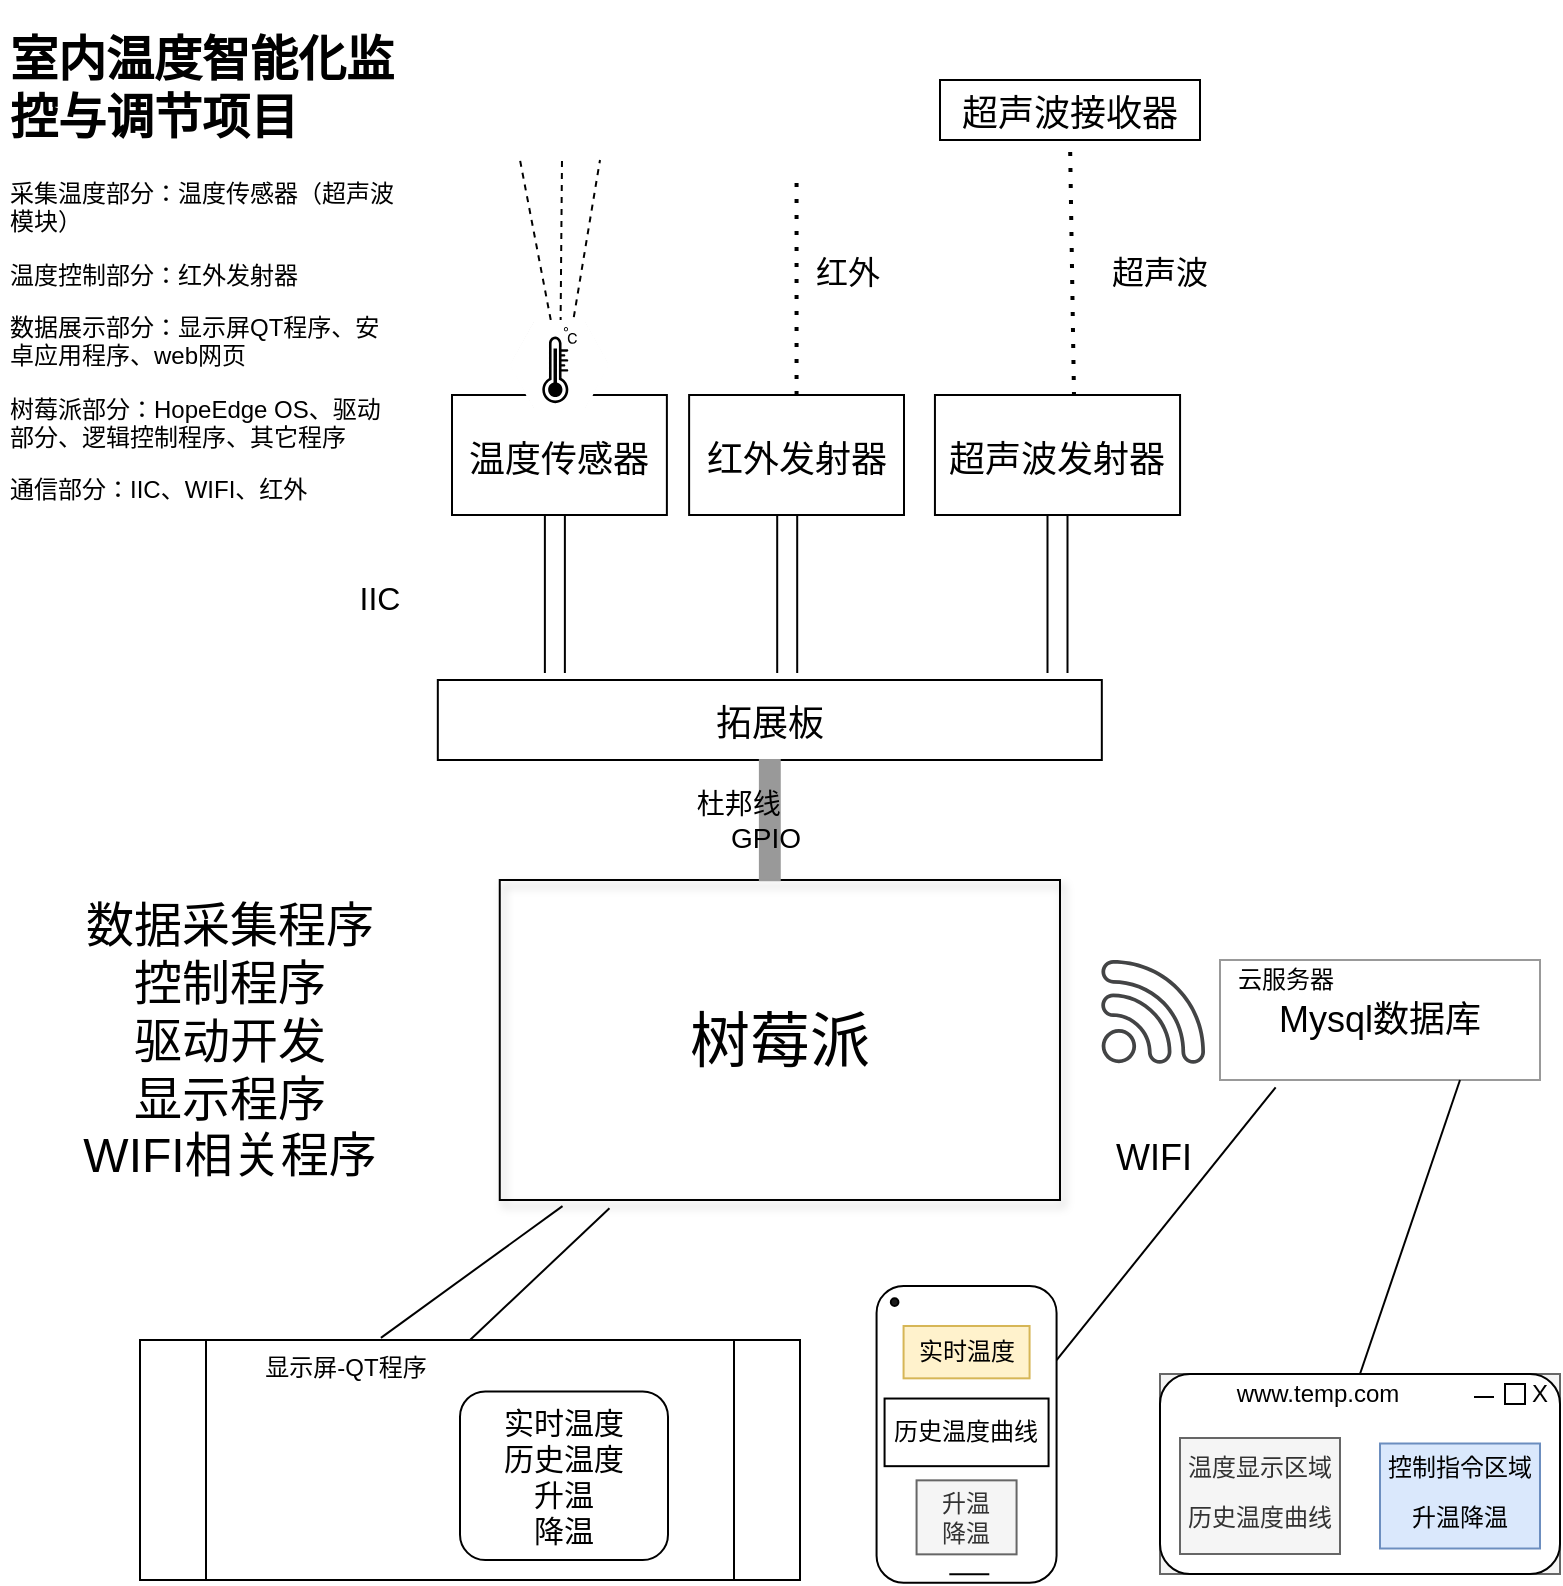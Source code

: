 <mxfile version="13.9.6" type="github">
  <diagram id="_rWFawhrcu3u0DFE2K7U" name="Page-1">
    <mxGraphModel dx="2216" dy="1026" grid="1" gridSize="10" guides="1" tooltips="1" connect="1" arrows="1" fold="1" page="1" pageScale="1" pageWidth="827" pageHeight="1169" math="0" shadow="0">
      <root>
        <mxCell id="0" />
        <mxCell id="1" parent="0" />
        <mxCell id="_0wFQRXJGNYl2RdbM0k1-1" value="&lt;h1&gt;室内温度智能化监控与调节项目&lt;/h1&gt;&lt;p&gt;采集温度部分：温度传感器（超声波模块）&lt;/p&gt;&lt;p&gt;温度控制部分：红外发射器&lt;/p&gt;&lt;p&gt;数据展示部分：显示屏QT程序、安卓应用程序、web网页&lt;/p&gt;&lt;p&gt;树莓派部分：HopeEdge OS、驱动部分、逻辑控制程序、其它程序&lt;/p&gt;&lt;p&gt;通信部分：IIC、WIFI、红外&lt;br&gt;&lt;/p&gt;" style="text;html=1;strokeColor=none;fillColor=none;spacing=5;spacingTop=-20;whiteSpace=wrap;overflow=hidden;rounded=0;" parent="1" vertex="1">
          <mxGeometry x="20" y="30" width="200" height="270" as="geometry" />
        </mxCell>
        <mxCell id="M8iE7umPJcfiMCRqgvI0-1" value="&lt;font style=&quot;font-size: 30px&quot;&gt;树莓派&lt;/font&gt;" style="rounded=0;whiteSpace=wrap;html=1;fontSize=24;fillColor=none;shadow=1;" parent="1" vertex="1">
          <mxGeometry x="269.88" y="460" width="280.12" height="160" as="geometry" />
        </mxCell>
        <mxCell id="M8iE7umPJcfiMCRqgvI0-10" value="&lt;font style=&quot;font-size: 18px&quot;&gt;拓展板&lt;/font&gt;" style="rounded=0;whiteSpace=wrap;html=1;fontSize=24;" parent="1" vertex="1">
          <mxGeometry x="238.91" y="360" width="332" height="40" as="geometry" />
        </mxCell>
        <mxCell id="M8iE7umPJcfiMCRqgvI0-16" value="&lt;font style=&quot;font-size: 18px&quot;&gt;温度传感器&lt;/font&gt;" style="rounded=0;whiteSpace=wrap;html=1;fontSize=24;" parent="1" vertex="1">
          <mxGeometry x="246" y="217.5" width="107.44" height="60" as="geometry" />
        </mxCell>
        <mxCell id="M8iE7umPJcfiMCRqgvI0-19" value="" style="shape=partialRectangle;whiteSpace=wrap;html=1;left=0;right=0;fillColor=none;fontSize=24;rotation=90;" parent="1" vertex="1">
          <mxGeometry x="258.69" y="312.25" width="77.5" height="10" as="geometry" />
        </mxCell>
        <mxCell id="M8iE7umPJcfiMCRqgvI0-21" value="&lt;font style=&quot;font-size: 16px&quot;&gt;IIC&lt;/font&gt;" style="text;html=1;strokeColor=none;fillColor=none;align=center;verticalAlign=middle;whiteSpace=wrap;rounded=0;fontSize=24;" parent="1" vertex="1">
          <mxGeometry x="190" y="303.25" width="40" height="28" as="geometry" />
        </mxCell>
        <mxCell id="M8iE7umPJcfiMCRqgvI0-22" value="&lt;font style=&quot;font-size: 18px&quot;&gt;超声波发射器&lt;/font&gt;" style="rounded=0;whiteSpace=wrap;html=1;fontSize=24;" parent="1" vertex="1">
          <mxGeometry x="487.47" y="217.5" width="122.56" height="60" as="geometry" />
        </mxCell>
        <mxCell id="M8iE7umPJcfiMCRqgvI0-27" value="" style="group;rounded=0;" parent="1" vertex="1" connectable="0">
          <mxGeometry x="600" y="707" width="200" height="100" as="geometry" />
        </mxCell>
        <mxCell id="M8iE7umPJcfiMCRqgvI0-5" value="" style="rounded=0;whiteSpace=wrap;html=1;fontSize=24;" parent="M8iE7umPJcfiMCRqgvI0-27" vertex="1">
          <mxGeometry x="177" y="6.5" width="4" height="6" as="geometry" />
        </mxCell>
        <mxCell id="M8iE7umPJcfiMCRqgvI0-26" value="" style="group;fillColor=#f5f5f5;strokeColor=#666666;fontColor=#333333;" parent="M8iE7umPJcfiMCRqgvI0-27" vertex="1" connectable="0">
          <mxGeometry width="200" height="100" as="geometry" />
        </mxCell>
        <mxCell id="M8iE7umPJcfiMCRqgvI0-2" value="" style="rounded=1;whiteSpace=wrap;html=1;" parent="M8iE7umPJcfiMCRqgvI0-26" vertex="1">
          <mxGeometry width="200" height="100" as="geometry" />
        </mxCell>
        <mxCell id="M8iE7umPJcfiMCRqgvI0-4" value="&lt;div style=&quot;font-size: 12px&quot;&gt;&lt;font style=&quot;font-size: 12px&quot;&gt;控制指令区域&lt;/font&gt;&lt;/div&gt;&lt;div&gt;&lt;font style=&quot;font-size: 12px&quot;&gt;升温降温&lt;br&gt;&lt;/font&gt;&lt;/div&gt;" style="text;html=1;strokeColor=#6c8ebf;fillColor=#dae8fc;align=center;verticalAlign=middle;whiteSpace=wrap;rounded=0;fontSize=24;" parent="M8iE7umPJcfiMCRqgvI0-26" vertex="1">
          <mxGeometry x="110" y="34.75" width="80" height="52.5" as="geometry" />
        </mxCell>
        <mxCell id="M8iE7umPJcfiMCRqgvI0-7" value="" style="endArrow=none;html=1;fontSize=24;" parent="M8iE7umPJcfiMCRqgvI0-26" edge="1">
          <mxGeometry width="50" height="50" relative="1" as="geometry">
            <mxPoint x="157" y="11.5" as="sourcePoint" />
            <mxPoint x="167" y="11.5" as="targetPoint" />
          </mxGeometry>
        </mxCell>
        <mxCell id="M8iE7umPJcfiMCRqgvI0-9" value="&lt;font style=&quot;font-size: 12px&quot;&gt;X&lt;/font&gt;" style="text;html=1;strokeColor=none;fillColor=none;align=center;verticalAlign=middle;whiteSpace=wrap;rounded=0;fontSize=24;" parent="M8iE7umPJcfiMCRqgvI0-26" vertex="1">
          <mxGeometry x="180" y="0.5" width="20" height="10" as="geometry" />
        </mxCell>
        <mxCell id="M8iE7umPJcfiMCRqgvI0-25" value="&lt;div style=&quot;font-size: 12px&quot;&gt;&lt;font style=&quot;font-size: 12px&quot;&gt;温度显示区域&lt;/font&gt;&lt;/div&gt;&lt;font style=&quot;font-size: 12px&quot;&gt;历史温度曲线&lt;br&gt;&lt;/font&gt;" style="text;html=1;strokeColor=#666666;fillColor=#f5f5f5;align=center;verticalAlign=middle;whiteSpace=wrap;rounded=0;fontSize=24;fontColor=#333333;" parent="M8iE7umPJcfiMCRqgvI0-26" vertex="1">
          <mxGeometry x="10" y="32" width="80" height="58" as="geometry" />
        </mxCell>
        <mxCell id="M8iE7umPJcfiMCRqgvI0-28" value="www.temp.com" style="text;html=1;strokeColor=none;fillColor=none;align=center;verticalAlign=middle;whiteSpace=wrap;rounded=0;fontSize=12;" parent="M8iE7umPJcfiMCRqgvI0-26" vertex="1">
          <mxGeometry x="30" width="98" height="20" as="geometry" />
        </mxCell>
        <mxCell id="M8iE7umPJcfiMCRqgvI0-37" value="" style="rounded=0;whiteSpace=wrap;html=1;fillColor=none;fontSize=12;" parent="M8iE7umPJcfiMCRqgvI0-26" vertex="1">
          <mxGeometry x="172.5" y="5" width="10" height="10" as="geometry" />
        </mxCell>
        <mxCell id="M8iE7umPJcfiMCRqgvI0-39" value="" style="group" parent="1" vertex="1" connectable="0">
          <mxGeometry x="458.285" y="662.995" width="90" height="148.37" as="geometry" />
        </mxCell>
        <mxCell id="M8iE7umPJcfiMCRqgvI0-30" value="" style="rounded=1;whiteSpace=wrap;html=1;fontSize=12;rotation=90;" parent="M8iE7umPJcfiMCRqgvI0-39" vertex="1">
          <mxGeometry x="-29.185" y="29.185" width="148.37" height="90" as="geometry" />
        </mxCell>
        <mxCell id="M8iE7umPJcfiMCRqgvI0-32" value="实时温度" style="text;html=1;strokeColor=#d6b656;fillColor=#fff2cc;align=center;verticalAlign=middle;whiteSpace=wrap;rounded=0;fontSize=12;" parent="M8iE7umPJcfiMCRqgvI0-39" vertex="1">
          <mxGeometry x="13.5" y="20" width="63" height="26.18" as="geometry" />
        </mxCell>
        <mxCell id="M8iE7umPJcfiMCRqgvI0-33" value="&lt;div&gt;升温&lt;/div&gt;&lt;div&gt;降温&lt;br&gt;&lt;/div&gt;" style="text;html=1;strokeColor=#666666;fillColor=#f5f5f5;align=center;verticalAlign=middle;whiteSpace=wrap;rounded=0;fontSize=12;fontColor=#333333;" parent="M8iE7umPJcfiMCRqgvI0-39" vertex="1">
          <mxGeometry x="20" y="97.18" width="50" height="37" as="geometry" />
        </mxCell>
        <mxCell id="M8iE7umPJcfiMCRqgvI0-34" value="" style="endArrow=none;html=1;fontSize=12;" parent="M8iE7umPJcfiMCRqgvI0-39" edge="1">
          <mxGeometry width="50" height="50" relative="1" as="geometry">
            <mxPoint x="36.365" y="144.185" as="sourcePoint" />
            <mxPoint x="56.365" y="144.185" as="targetPoint" />
          </mxGeometry>
        </mxCell>
        <mxCell id="M8iE7umPJcfiMCRqgvI0-35" value="" style="ellipse;whiteSpace=wrap;html=1;aspect=fixed;fontSize=12;fillColor=#1A1A1A;" parent="M8iE7umPJcfiMCRqgvI0-39" vertex="1">
          <mxGeometry x="7.12" y="6.18" width="3.82" height="3.82" as="geometry" />
        </mxCell>
        <mxCell id="M8iE7umPJcfiMCRqgvI0-36" value="历史温度曲线" style="rounded=0;whiteSpace=wrap;html=1;fontSize=12;fillColor=none;" parent="M8iE7umPJcfiMCRqgvI0-39" vertex="1">
          <mxGeometry x="4" y="56.27" width="82" height="33.82" as="geometry" />
        </mxCell>
        <mxCell id="M8iE7umPJcfiMCRqgvI0-43" value="" style="group;fontSize=14;" parent="1" vertex="1" connectable="0">
          <mxGeometry x="90" y="690" width="330" height="120" as="geometry" />
        </mxCell>
        <mxCell id="M8iE7umPJcfiMCRqgvI0-40" value="" style="shape=process;whiteSpace=wrap;html=1;backgroundOutline=1;fillColor=none;fontSize=12;" parent="M8iE7umPJcfiMCRqgvI0-43" vertex="1">
          <mxGeometry width="330" height="120" as="geometry" />
        </mxCell>
        <mxCell id="M8iE7umPJcfiMCRqgvI0-41" value="显示屏-QT程序" style="text;html=1;strokeColor=none;fillColor=none;align=center;verticalAlign=middle;whiteSpace=wrap;rounded=0;fontSize=12;" parent="M8iE7umPJcfiMCRqgvI0-43" vertex="1">
          <mxGeometry x="33" y="2.86" width="139.857" height="22.86" as="geometry" />
        </mxCell>
        <mxCell id="M8iE7umPJcfiMCRqgvI0-42" value="&lt;div style=&quot;font-size: 15px&quot;&gt;&lt;font style=&quot;font-size: 15px&quot;&gt;实时温度&lt;/font&gt;&lt;/div&gt;&lt;div style=&quot;font-size: 15px&quot;&gt;&lt;font style=&quot;font-size: 15px&quot;&gt;历史温度&lt;/font&gt;&lt;/div&gt;&lt;div style=&quot;font-size: 15px&quot;&gt;&lt;font style=&quot;font-size: 15px&quot;&gt;升温&lt;/font&gt;&lt;/div&gt;&lt;font style=&quot;font-size: 15px&quot;&gt;降温&lt;/font&gt;" style="rounded=1;whiteSpace=wrap;html=1;fillColor=none;fontSize=12;" parent="M8iE7umPJcfiMCRqgvI0-43" vertex="1">
          <mxGeometry x="160" y="25.71" width="104" height="84.29" as="geometry" />
        </mxCell>
        <mxCell id="OfTFiCTdXWqxiQDk5H3R-6" value="" style="shape=image;html=1;verticalAlign=top;verticalLabelPosition=bottom;labelBackgroundColor=#ffffff;imageAspect=0;aspect=fixed;image=https://cdn3.iconfinder.com/data/icons/fatcow/32/chart_curve.png;rounded=0;" vertex="1" parent="M8iE7umPJcfiMCRqgvI0-43">
          <mxGeometry x="50" y="33.78" width="68.14" height="68.14" as="geometry" />
        </mxCell>
        <mxCell id="M8iE7umPJcfiMCRqgvI0-44" value="" style="shape=image;html=1;verticalAlign=top;verticalLabelPosition=bottom;labelBackgroundColor=#ffffff;imageAspect=0;aspect=fixed;image=https://cdn3.iconfinder.com/data/icons/logos-and-brands-adobe/512/272_Raspberry_Pi-128.png;fillColor=none;fontSize=12;" parent="1" vertex="1">
          <mxGeometry x="267.88" y="465" width="72" height="72" as="geometry" />
        </mxCell>
        <mxCell id="M8iE7umPJcfiMCRqgvI0-45" value="" style="rounded=0;whiteSpace=wrap;html=1;shadow=0;fontSize=12;rotation=90;strokeColor=#999999;fillColor=#999999;" parent="1" vertex="1">
          <mxGeometry x="374.85" y="425.09" width="60.12" height="9.94" as="geometry" />
        </mxCell>
        <mxCell id="M8iE7umPJcfiMCRqgvI0-46" value="杜邦线&amp;nbsp;&amp;nbsp; &amp;nbsp;&amp;nbsp; &amp;nbsp; GPIO" style="text;html=1;strokeColor=none;fillColor=none;align=center;verticalAlign=middle;whiteSpace=wrap;rounded=0;shadow=0;fontSize=14;" parent="1" vertex="1">
          <mxGeometry x="348" y="420.06" width="110" height="20" as="geometry" />
        </mxCell>
        <mxCell id="M8iE7umPJcfiMCRqgvI0-48" value="&lt;font style=&quot;font-size: 18px&quot;&gt;红外发射器&lt;/font&gt;" style="rounded=0;whiteSpace=wrap;html=1;fontSize=24;" parent="1" vertex="1">
          <mxGeometry x="364.56" y="217.5" width="107.44" height="60" as="geometry" />
        </mxCell>
        <mxCell id="M8iE7umPJcfiMCRqgvI0-50" value="" style="shape=partialRectangle;whiteSpace=wrap;html=1;left=0;right=0;fillColor=none;fontSize=24;rotation=90;" parent="1" vertex="1">
          <mxGeometry x="374.85" y="312.25" width="77.5" height="10" as="geometry" />
        </mxCell>
        <mxCell id="M8iE7umPJcfiMCRqgvI0-52" value="" style="shape=partialRectangle;whiteSpace=wrap;html=1;left=0;right=0;fillColor=none;fontSize=24;rotation=90;" parent="1" vertex="1">
          <mxGeometry x="510" y="312.25" width="77.5" height="10" as="geometry" />
        </mxCell>
        <mxCell id="M8iE7umPJcfiMCRqgvI0-54" value="" style="shape=image;html=1;verticalAlign=top;verticalLabelPosition=bottom;labelBackgroundColor=#ffffff;imageAspect=0;aspect=fixed;image=https://cdn2.iconfinder.com/data/icons/kitchen-appliances-computers-and-electronics/32/Appliances-19-128.png;shadow=0;strokeColor=#999999;fillColor=#999999;fontSize=12;" parent="1" vertex="1">
          <mxGeometry x="378.28" y="30" width="80" height="80" as="geometry" />
        </mxCell>
        <mxCell id="M8iE7umPJcfiMCRqgvI0-56" value="" style="endArrow=none;dashed=1;html=1;dashPattern=1 3;strokeWidth=2;fontSize=12;" parent="1" source="M8iE7umPJcfiMCRqgvI0-48" target="M8iE7umPJcfiMCRqgvI0-54" edge="1">
          <mxGeometry width="50" height="50" relative="1" as="geometry">
            <mxPoint x="380" y="170" as="sourcePoint" />
            <mxPoint x="430" y="120" as="targetPoint" />
          </mxGeometry>
        </mxCell>
        <mxCell id="M8iE7umPJcfiMCRqgvI0-58" value="&lt;font style=&quot;font-size: 16px&quot;&gt;红外&lt;/font&gt;" style="text;html=1;strokeColor=none;fillColor=none;align=center;verticalAlign=middle;whiteSpace=wrap;rounded=0;fontSize=24;" parent="1" vertex="1">
          <mxGeometry x="418.28" y="140" width="51.72" height="28" as="geometry" />
        </mxCell>
        <mxCell id="M8iE7umPJcfiMCRqgvI0-59" value="" style="endArrow=none;dashed=1;html=1;dashPattern=1 3;strokeWidth=2;fontSize=12;entryX=0.5;entryY=1;entryDx=0;entryDy=0;" parent="1" edge="1" target="M8iE7umPJcfiMCRqgvI0-61">
          <mxGeometry width="50" height="50" relative="1" as="geometry">
            <mxPoint x="557" y="218" as="sourcePoint" />
            <mxPoint x="560" y="100" as="targetPoint" />
          </mxGeometry>
        </mxCell>
        <mxCell id="M8iE7umPJcfiMCRqgvI0-60" value="&lt;font style=&quot;font-size: 16px&quot;&gt;超声波&lt;/font&gt;" style="text;html=1;strokeColor=none;fillColor=none;align=center;verticalAlign=middle;whiteSpace=wrap;rounded=0;fontSize=24;" parent="1" vertex="1">
          <mxGeometry x="560" y="140" width="80" height="28" as="geometry" />
        </mxCell>
        <mxCell id="M8iE7umPJcfiMCRqgvI0-61" value="&lt;font style=&quot;font-size: 18px&quot;&gt;超声波接收器&lt;/font&gt;" style="rounded=0;whiteSpace=wrap;html=1;fontSize=24;" parent="1" vertex="1">
          <mxGeometry x="490" y="60" width="130" height="30" as="geometry" />
        </mxCell>
        <mxCell id="M8iE7umPJcfiMCRqgvI0-62" value="" style="pointerEvents=1;shadow=0;dashed=0;html=1;strokeColor=none;fillColor=#434445;aspect=fixed;labelPosition=center;verticalLabelPosition=bottom;verticalAlign=top;align=center;outlineConnect=0;shape=mxgraph.vvd.wi_fi;fontSize=12;" parent="1" vertex="1">
          <mxGeometry x="570.64" y="500" width="51.92" height="51.92" as="geometry" />
        </mxCell>
        <mxCell id="M8iE7umPJcfiMCRqgvI0-65" value="&lt;font style=&quot;font-size: 18px&quot;&gt;WIFI&lt;/font&gt;" style="text;html=1;strokeColor=none;fillColor=none;align=center;verticalAlign=middle;whiteSpace=wrap;rounded=0;shadow=0;fontSize=12;" parent="1" vertex="1">
          <mxGeometry x="561.6" y="570" width="70" height="57.5" as="geometry" />
        </mxCell>
        <mxCell id="M8iE7umPJcfiMCRqgvI0-69" value="" style="group" parent="1" vertex="1" connectable="0">
          <mxGeometry x="630" y="500" width="160" height="60" as="geometry" />
        </mxCell>
        <mxCell id="M8iE7umPJcfiMCRqgvI0-67" value="&lt;font style=&quot;font-size: 18px&quot;&gt;Mysql数据库&lt;/font&gt;" style="rounded=0;whiteSpace=wrap;html=1;shadow=0;strokeColor=#999999;fontSize=12;fillColor=none;" parent="M8iE7umPJcfiMCRqgvI0-69" vertex="1">
          <mxGeometry width="160" height="60" as="geometry" />
        </mxCell>
        <mxCell id="M8iE7umPJcfiMCRqgvI0-68" value="云服务器" style="text;html=1;strokeColor=none;fillColor=none;align=center;verticalAlign=middle;whiteSpace=wrap;rounded=0;shadow=0;fontSize=12;" parent="M8iE7umPJcfiMCRqgvI0-69" vertex="1">
          <mxGeometry width="66.01" height="20" as="geometry" />
        </mxCell>
        <mxCell id="M8iE7umPJcfiMCRqgvI0-75" value="" style="endArrow=none;html=1;fontSize=24;exitX=0.365;exitY=-0.009;exitDx=0;exitDy=0;exitPerimeter=0;entryX=0.112;entryY=1.019;entryDx=0;entryDy=0;entryPerimeter=0;" parent="1" source="M8iE7umPJcfiMCRqgvI0-40" target="M8iE7umPJcfiMCRqgvI0-1" edge="1">
          <mxGeometry width="50" height="50" relative="1" as="geometry">
            <mxPoint x="100" y="680" as="sourcePoint" />
            <mxPoint x="290" y="630" as="targetPoint" />
            <Array as="points" />
          </mxGeometry>
        </mxCell>
        <mxCell id="M8iE7umPJcfiMCRqgvI0-76" value="" style="endArrow=none;html=1;fontSize=24;exitX=0.5;exitY=0;exitDx=0;exitDy=0;entryX=0.112;entryY=1.019;entryDx=0;entryDy=0;entryPerimeter=0;" parent="1" source="M8iE7umPJcfiMCRqgvI0-40" edge="1">
          <mxGeometry width="50" height="50" relative="1" as="geometry">
            <mxPoint x="195.42" y="710.0" as="sourcePoint" />
            <mxPoint x="324.723" y="624.12" as="targetPoint" />
            <Array as="points" />
          </mxGeometry>
        </mxCell>
        <mxCell id="M8iE7umPJcfiMCRqgvI0-79" value="" style="endArrow=none;html=1;fontSize=24;entryX=0.75;entryY=1;entryDx=0;entryDy=0;exitX=0.5;exitY=0;exitDx=0;exitDy=0;" parent="1" source="M8iE7umPJcfiMCRqgvI0-2" target="M8iE7umPJcfiMCRqgvI0-67" edge="1">
          <mxGeometry width="50" height="50" relative="1" as="geometry">
            <mxPoint x="70" y="920" as="sourcePoint" />
            <mxPoint x="120" y="870" as="targetPoint" />
          </mxGeometry>
        </mxCell>
        <mxCell id="M8iE7umPJcfiMCRqgvI0-80" value="" style="endArrow=none;html=1;fontSize=24;exitX=0.25;exitY=0;exitDx=0;exitDy=0;entryX=0.174;entryY=1.061;entryDx=0;entryDy=0;entryPerimeter=0;" parent="1" source="M8iE7umPJcfiMCRqgvI0-30" target="M8iE7umPJcfiMCRqgvI0-67" edge="1">
          <mxGeometry width="50" height="50" relative="1" as="geometry">
            <mxPoint x="540" y="700" as="sourcePoint" />
            <mxPoint x="690" y="570" as="targetPoint" />
          </mxGeometry>
        </mxCell>
        <mxCell id="M8iE7umPJcfiMCRqgvI0-81" value="&lt;div&gt;数据采集程序&lt;/div&gt;&lt;div&gt;控制程序&lt;br&gt;&lt;/div&gt;&lt;div&gt;驱动开发&lt;/div&gt;&lt;div&gt;显示程序&lt;/div&gt;&lt;div&gt;WIFI相关程序&lt;br&gt;&lt;/div&gt;&lt;div&gt;&lt;br&gt;&lt;/div&gt;" style="text;html=1;strokeColor=none;fillColor=none;align=center;verticalAlign=middle;whiteSpace=wrap;rounded=0;shadow=0;fontSize=24;" parent="1" vertex="1">
          <mxGeometry x="40" y="450" width="190" height="210" as="geometry" />
        </mxCell>
        <mxCell id="OfTFiCTdXWqxiQDk5H3R-4" value="" style="endArrow=none;dashed=1;html=1;" edge="1" parent="1" target="M8iE7umPJcfiMCRqgvI0-57">
          <mxGeometry width="50" height="50" relative="1" as="geometry">
            <mxPoint x="299.98" y="217.5" as="sourcePoint" />
            <mxPoint x="280" y="100" as="targetPoint" />
          </mxGeometry>
        </mxCell>
        <mxCell id="OfTFiCTdXWqxiQDk5H3R-5" value="" style="group" vertex="1" connectable="0" parent="1">
          <mxGeometry x="274.72" y="100" width="50" height="125" as="geometry" />
        </mxCell>
        <mxCell id="OfTFiCTdXWqxiQDk5H3R-1" value="" style="endArrow=none;dashed=1;html=1;" edge="1" parent="OfTFiCTdXWqxiQDk5H3R-5" source="M8iE7umPJcfiMCRqgvI0-16">
          <mxGeometry width="50" height="50" relative="1" as="geometry">
            <mxPoint x="-4.72" y="140" as="sourcePoint" />
            <mxPoint x="26.28" as="targetPoint" />
          </mxGeometry>
        </mxCell>
        <mxCell id="OfTFiCTdXWqxiQDk5H3R-2" value="" style="endArrow=none;dashed=1;html=1;" edge="1" parent="OfTFiCTdXWqxiQDk5H3R-5" source="M8iE7umPJcfiMCRqgvI0-57">
          <mxGeometry width="50" height="50" relative="1" as="geometry">
            <mxPoint x="25.26" y="117.5" as="sourcePoint" />
            <mxPoint x="5.28" as="targetPoint" />
          </mxGeometry>
        </mxCell>
        <mxCell id="OfTFiCTdXWqxiQDk5H3R-3" value="" style="endArrow=none;dashed=1;html=1;" edge="1" parent="OfTFiCTdXWqxiQDk5H3R-5">
          <mxGeometry width="50" height="50" relative="1" as="geometry">
            <mxPoint x="25.28" y="120" as="sourcePoint" />
            <mxPoint x="45.28" as="targetPoint" />
          </mxGeometry>
        </mxCell>
        <mxCell id="M8iE7umPJcfiMCRqgvI0-57" value="" style="verticalLabelPosition=bottom;html=1;verticalAlign=top;align=center;points=[[0,0.5,0],[0.125,0.25,0],[0.25,0,0],[0.5,0,0],[0.75,0,0],[0.875,0.25,0],[1,0.5,0],[0.875,0.75,0],[0.75,1,0],[0.5,1,0],[0.125,0.75,0]];pointerEvents=1;shape=mxgraph.cisco_safe.compositeIcon;bgIcon=mxgraph.cisco_safe.design.blank_device;resIcon=mxgraph.cisco_safe.design.sensor;shadow=0;fontSize=12;" parent="OfTFiCTdXWqxiQDk5H3R-5" vertex="1">
          <mxGeometry y="80" width="50" height="45" as="geometry" />
        </mxCell>
      </root>
    </mxGraphModel>
  </diagram>
</mxfile>
